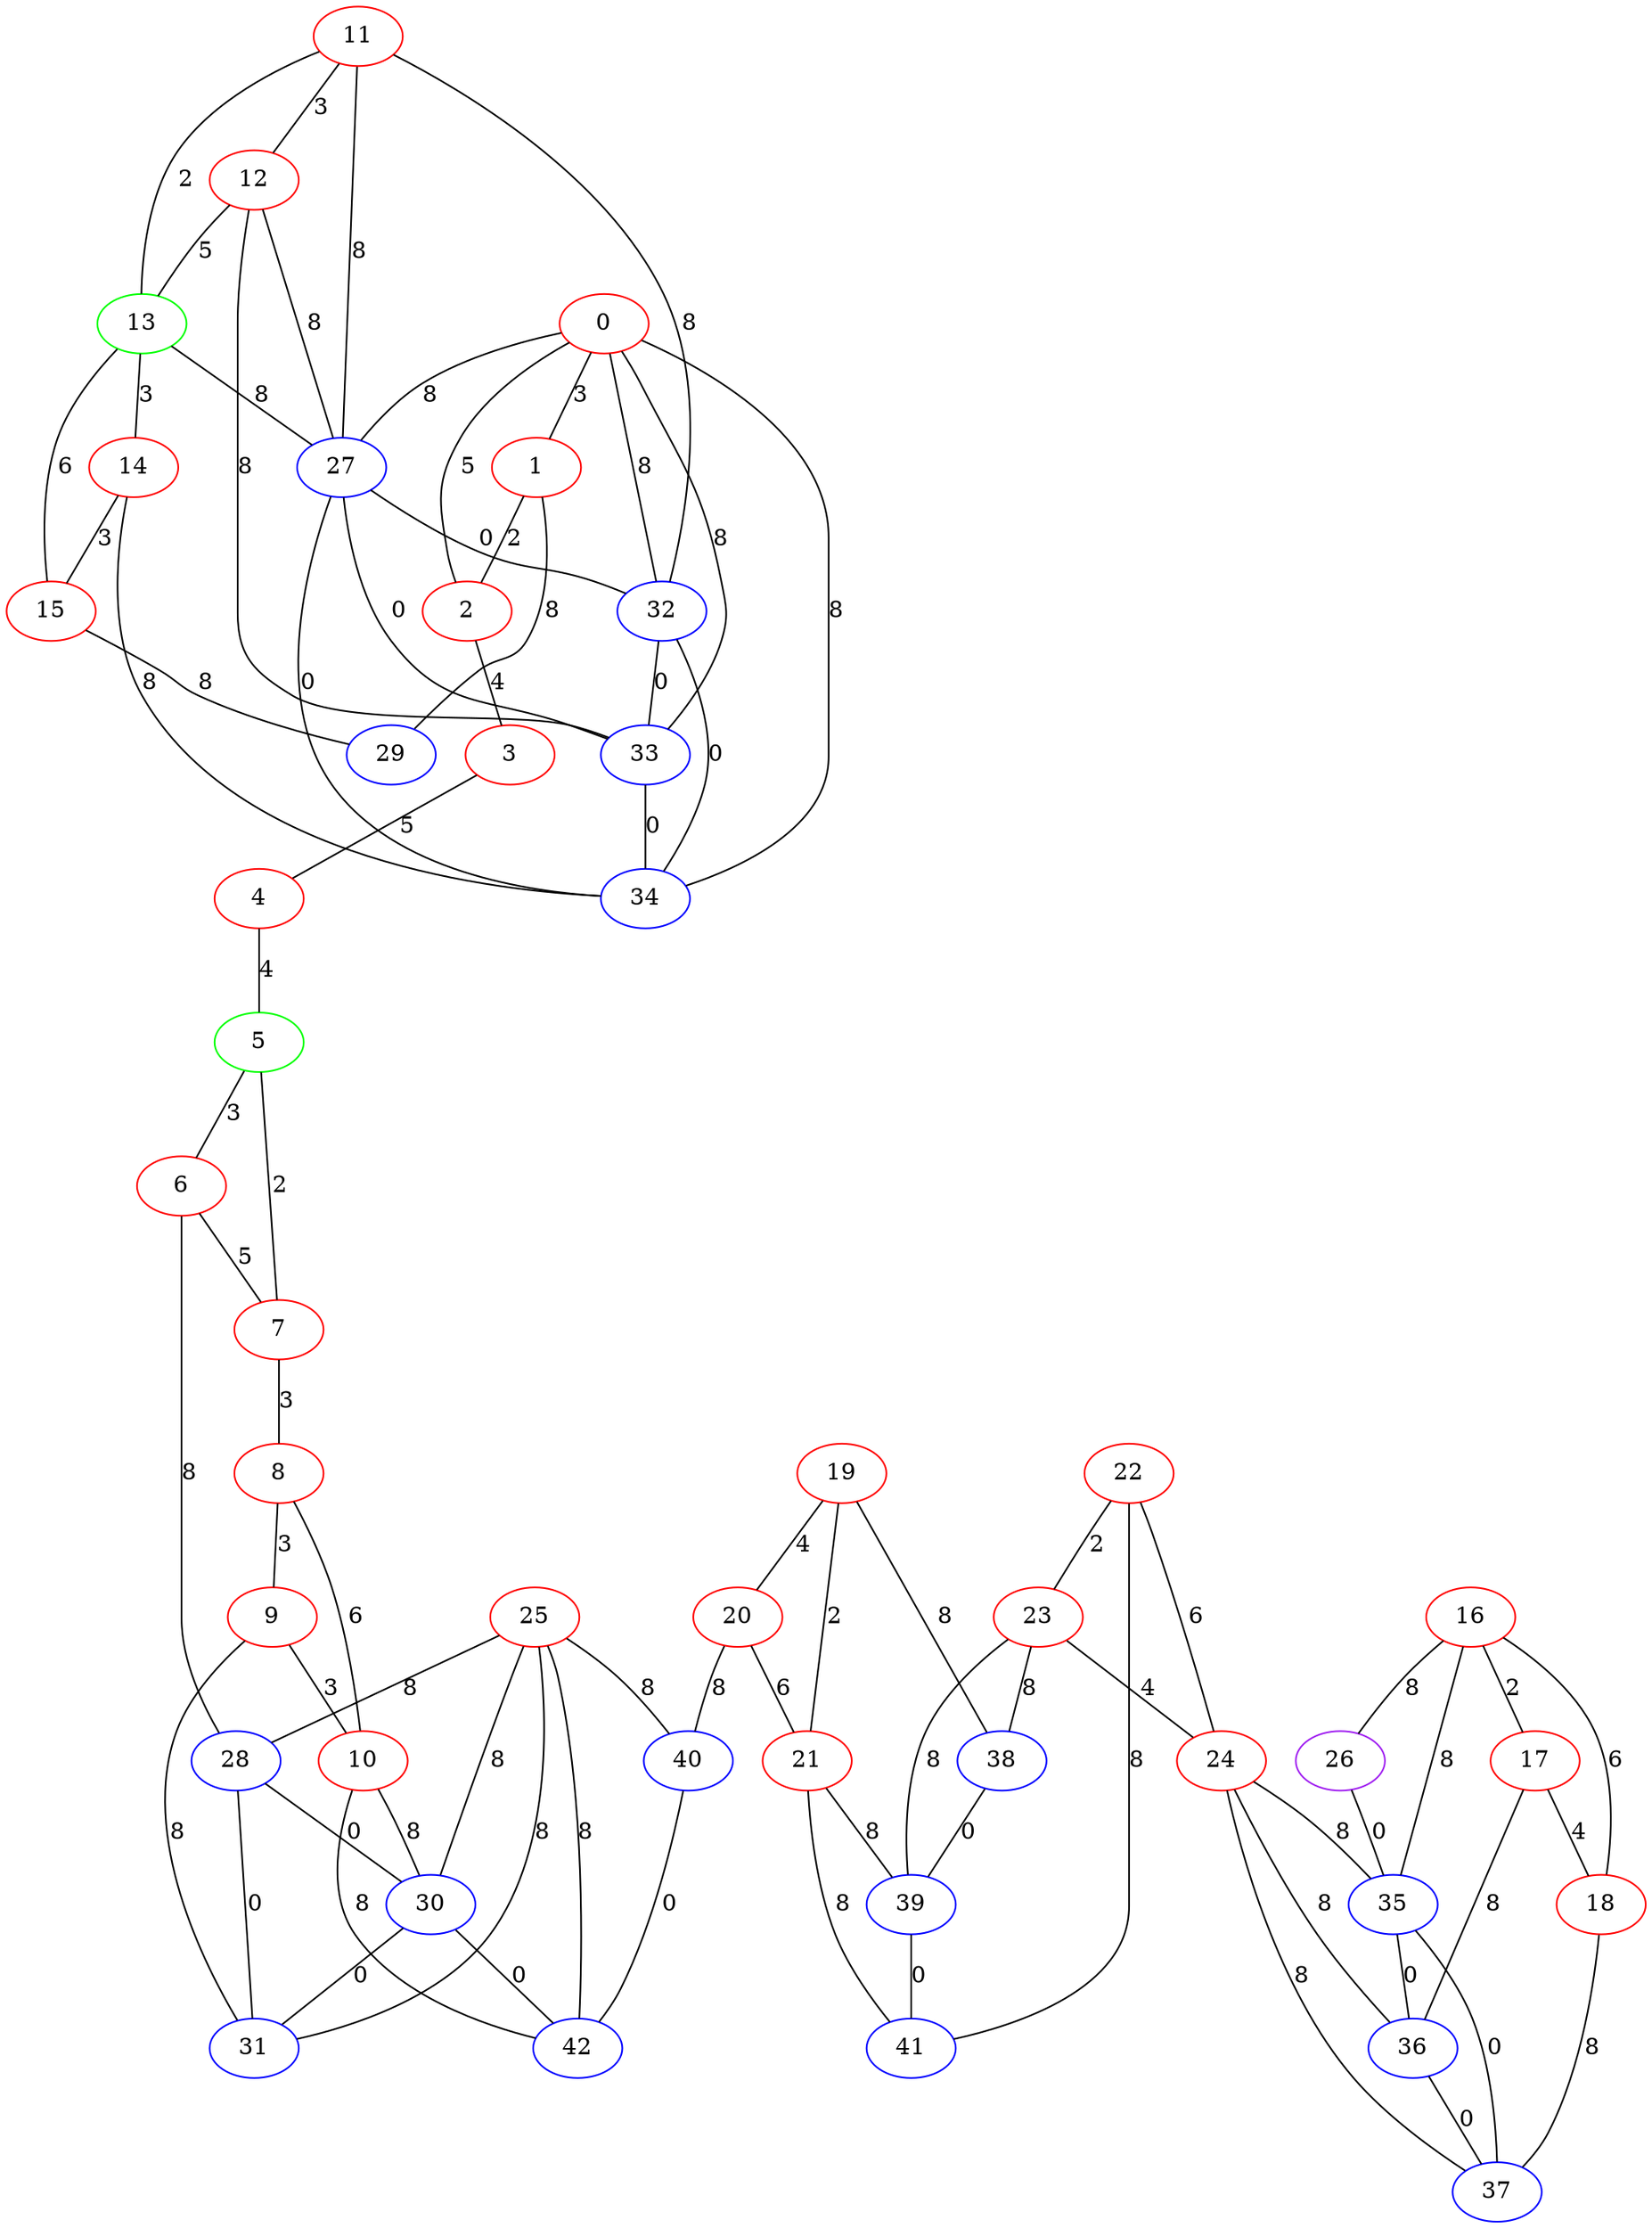 graph "" {
0 [color=red, weight=1];
1 [color=red, weight=1];
2 [color=red, weight=1];
3 [color=red, weight=1];
4 [color=red, weight=1];
5 [color=green, weight=2];
6 [color=red, weight=1];
7 [color=red, weight=1];
8 [color=red, weight=1];
9 [color=red, weight=1];
10 [color=red, weight=1];
11 [color=red, weight=1];
12 [color=red, weight=1];
13 [color=green, weight=2];
14 [color=red, weight=1];
15 [color=red, weight=1];
16 [color=red, weight=1];
17 [color=red, weight=1];
18 [color=red, weight=1];
19 [color=red, weight=1];
20 [color=red, weight=1];
21 [color=red, weight=1];
22 [color=red, weight=1];
23 [color=red, weight=1];
24 [color=red, weight=1];
25 [color=red, weight=1];
26 [color=purple, weight=4];
27 [color=blue, weight=3];
28 [color=blue, weight=3];
29 [color=blue, weight=3];
30 [color=blue, weight=3];
31 [color=blue, weight=3];
32 [color=blue, weight=3];
33 [color=blue, weight=3];
34 [color=blue, weight=3];
35 [color=blue, weight=3];
36 [color=blue, weight=3];
37 [color=blue, weight=3];
38 [color=blue, weight=3];
39 [color=blue, weight=3];
40 [color=blue, weight=3];
41 [color=blue, weight=3];
42 [color=blue, weight=3];
0 -- 32  [key=0, label=8];
0 -- 1  [key=0, label=3];
0 -- 2  [key=0, label=5];
0 -- 33  [key=0, label=8];
0 -- 34  [key=0, label=8];
0 -- 27  [key=0, label=8];
1 -- 2  [key=0, label=2];
1 -- 29  [key=0, label=8];
2 -- 3  [key=0, label=4];
3 -- 4  [key=0, label=5];
4 -- 5  [key=0, label=4];
5 -- 6  [key=0, label=3];
5 -- 7  [key=0, label=2];
6 -- 28  [key=0, label=8];
6 -- 7  [key=0, label=5];
7 -- 8  [key=0, label=3];
8 -- 9  [key=0, label=3];
8 -- 10  [key=0, label=6];
9 -- 10  [key=0, label=3];
9 -- 31  [key=0, label=8];
10 -- 42  [key=0, label=8];
10 -- 30  [key=0, label=8];
11 -- 32  [key=0, label=8];
11 -- 27  [key=0, label=8];
11 -- 12  [key=0, label=3];
11 -- 13  [key=0, label=2];
12 -- 27  [key=0, label=8];
12 -- 33  [key=0, label=8];
12 -- 13  [key=0, label=5];
13 -- 27  [key=0, label=8];
13 -- 14  [key=0, label=3];
13 -- 15  [key=0, label=6];
14 -- 34  [key=0, label=8];
14 -- 15  [key=0, label=3];
15 -- 29  [key=0, label=8];
16 -- 17  [key=0, label=2];
16 -- 18  [key=0, label=6];
16 -- 35  [key=0, label=8];
16 -- 26  [key=0, label=8];
17 -- 18  [key=0, label=4];
17 -- 36  [key=0, label=8];
18 -- 37  [key=0, label=8];
19 -- 20  [key=0, label=4];
19 -- 21  [key=0, label=2];
19 -- 38  [key=0, label=8];
20 -- 40  [key=0, label=8];
20 -- 21  [key=0, label=6];
21 -- 41  [key=0, label=8];
21 -- 39  [key=0, label=8];
22 -- 24  [key=0, label=6];
22 -- 41  [key=0, label=8];
22 -- 23  [key=0, label=2];
23 -- 24  [key=0, label=4];
23 -- 38  [key=0, label=8];
23 -- 39  [key=0, label=8];
24 -- 35  [key=0, label=8];
24 -- 36  [key=0, label=8];
24 -- 37  [key=0, label=8];
25 -- 40  [key=0, label=8];
25 -- 42  [key=0, label=8];
25 -- 28  [key=0, label=8];
25 -- 30  [key=0, label=8];
25 -- 31  [key=0, label=8];
26 -- 35  [key=0, label=0];
27 -- 32  [key=0, label=0];
27 -- 33  [key=0, label=0];
27 -- 34  [key=0, label=0];
28 -- 30  [key=0, label=0];
28 -- 31  [key=0, label=0];
30 -- 42  [key=0, label=0];
30 -- 31  [key=0, label=0];
32 -- 33  [key=0, label=0];
32 -- 34  [key=0, label=0];
33 -- 34  [key=0, label=0];
35 -- 36  [key=0, label=0];
35 -- 37  [key=0, label=0];
36 -- 37  [key=0, label=0];
38 -- 39  [key=0, label=0];
39 -- 41  [key=0, label=0];
40 -- 42  [key=0, label=0];
}
